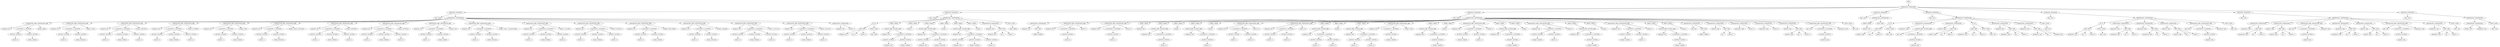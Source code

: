 digraph {
	Node0 [label=RAIZ]
	Node1 [label="ETIQUETAS | ETIQUETAS"]
	Node0 -> Node1
	Node2 [label="ETIQUETA | ETIQUETA"]
	Node1 -> Node2
	Node3 [label="iden | main"]
	Node2 -> Node3
	Node4 [label="SENTENCIAS | SENTENCIAS"]
	Node2 -> Node4
	Node5 [label="ASIGNACION_ARR | ASIGNACION_ARR"]
	Node4 -> Node5
	Node6 [label="temporal | $t1"]
	Node5 -> Node6
	Node7 [label="L_ACCESOS | L_ACCESOS"]
	Node5 -> Node7
	Node8 [label="ACCESO | ACCESO"]
	Node7 -> Node8
	Node9 [label="entero | 0"]
	Node8 -> Node9
	Node10 [label="ACCESO | ACCESO"]
	Node7 -> Node10
	Node11 [label="string | nombre"]
	Node10 -> Node11
	Node12 [label="string2 | Hugo"]
	Node5 -> Node12
	Node13 [label="ASIGNACION_ARR | ASIGNACION_ARR"]
	Node4 -> Node13
	Node14 [label="temporal | $t1"]
	Node13 -> Node14
	Node15 [label="L_ACCESOS | L_ACCESOS"]
	Node13 -> Node15
	Node16 [label="ACCESO | ACCESO"]
	Node15 -> Node16
	Node17 [label="entero | 0"]
	Node16 -> Node17
	Node18 [label="ACCESO | ACCESO"]
	Node15 -> Node18
	Node19 [label="string | direccion"]
	Node18 -> Node19
	Node20 [label="string2 | zona 4"]
	Node13 -> Node20
	Node21 [label="ASIGNACION_ARR | ASIGNACION_ARR"]
	Node4 -> Node21
	Node22 [label="temporal | $t1"]
	Node21 -> Node22
	Node23 [label="L_ACCESOS | L_ACCESOS"]
	Node21 -> Node23
	Node24 [label="ACCESO | ACCESO"]
	Node23 -> Node24
	Node25 [label="entero | 0"]
	Node24 -> Node25
	Node26 [label="ACCESO | ACCESO"]
	Node23 -> Node26
	Node27 [label="string | telefono"]
	Node26 -> Node27
	Node28 [label="ACCESO | ACCESO"]
	Node23 -> Node28
	Node29 [label="entero | 0"]
	Node28 -> Node29
	Node30 [label="entero | 56457854"]
	Node21 -> Node30
	Node31 [label="ASIGNACION_ARR | ASIGNACION_ARR"]
	Node4 -> Node31
	Node32 [label="temporal | $t1"]
	Node31 -> Node32
	Node33 [label="L_ACCESOS | L_ACCESOS"]
	Node31 -> Node33
	Node34 [label="ACCESO | ACCESO"]
	Node33 -> Node34
	Node35 [label="entero | 0"]
	Node34 -> Node35
	Node36 [label="ACCESO | ACCESO"]
	Node33 -> Node36
	Node37 [label="string | telefono"]
	Node36 -> Node37
	Node38 [label="ACCESO | ACCESO"]
	Node33 -> Node38
	Node39 [label="entero | 0"]
	Node38 -> Node39
	Node40 [label="entero | 45784565"]
	Node31 -> Node40
	Node41 [label="ASIGNACION_ARR | ASIGNACION_ARR"]
	Node4 -> Node41
	Node42 [label="temporal | $t1"]
	Node41 -> Node42
	Node43 [label="L_ACCESOS | L_ACCESOS"]
	Node41 -> Node43
	Node44 [label="ACCESO | ACCESO"]
	Node43 -> Node44
	Node45 [label="entero | 1"]
	Node44 -> Node45
	Node46 [label="ACCESO | ACCESO"]
	Node43 -> Node46
	Node47 [label="string | nombre"]
	Node46 -> Node47
	Node48 [label="string2 | Paco"]
	Node41 -> Node48
	Node49 [label="ASIGNACION_ARR | ASIGNACION_ARR"]
	Node4 -> Node49
	Node50 [label="temporal | $t1"]
	Node49 -> Node50
	Node51 [label="L_ACCESOS | L_ACCESOS"]
	Node49 -> Node51
	Node52 [label="ACCESO | ACCESO"]
	Node51 -> Node52
	Node53 [label="entero | 1"]
	Node52 -> Node53
	Node54 [label="ACCESO | ACCESO"]
	Node51 -> Node54
	Node55 [label="string | direccion"]
	Node54 -> Node55
	Node56 [label="string2 | zona 8, villa nueva"]
	Node49 -> Node56
	Node57 [label="ASIGNACION_ARR | ASIGNACION_ARR"]
	Node4 -> Node57
	Node58 [label="temporal | $t1"]
	Node57 -> Node58
	Node59 [label="L_ACCESOS | L_ACCESOS"]
	Node57 -> Node59
	Node60 [label="ACCESO | ACCESO"]
	Node59 -> Node60
	Node61 [label="entero | 1"]
	Node60 -> Node61
	Node62 [label="ACCESO | ACCESO"]
	Node59 -> Node62
	Node63 [label="string | telefono"]
	Node62 -> Node63
	Node64 [label="ACCESO | ACCESO"]
	Node59 -> Node64
	Node65 [label="entero | 0"]
	Node64 -> Node65
	Node66 [label="entero | 56412854"]
	Node57 -> Node66
	Node67 [label="ASIGNACION_ARR | ASIGNACION_ARR"]
	Node4 -> Node67
	Node68 [label="temporal | $t1"]
	Node67 -> Node68
	Node69 [label="L_ACCESOS | L_ACCESOS"]
	Node67 -> Node69
	Node70 [label="ACCESO | ACCESO"]
	Node69 -> Node70
	Node71 [label="entero | 1"]
	Node70 -> Node71
	Node72 [label="ACCESO | ACCESO"]
	Node69 -> Node72
	Node73 [label="string | telefono"]
	Node72 -> Node73
	Node74 [label="ACCESO | ACCESO"]
	Node69 -> Node74
	Node75 [label="entero | 0"]
	Node74 -> Node75
	Node76 [label="entero | 45784125"]
	Node67 -> Node76
	Node77 [label="ASIGNACION_ARR | ASIGNACION_ARR"]
	Node4 -> Node77
	Node78 [label="temporal | $t1"]
	Node77 -> Node78
	Node79 [label="L_ACCESOS | L_ACCESOS"]
	Node77 -> Node79
	Node80 [label="ACCESO | ACCESO"]
	Node79 -> Node80
	Node81 [label="entero | 2"]
	Node80 -> Node81
	Node82 [label="ACCESO | ACCESO"]
	Node79 -> Node82
	Node83 [label="string | nombre"]
	Node82 -> Node83
	Node84 [label="string2 | Luis"]
	Node77 -> Node84
	Node85 [label="ASIGNACION_ARR | ASIGNACION_ARR"]
	Node4 -> Node85
	Node86 [label="temporal | $t1"]
	Node85 -> Node86
	Node87 [label="L_ACCESOS | L_ACCESOS"]
	Node85 -> Node87
	Node88 [label="ACCESO | ACCESO"]
	Node87 -> Node88
	Node89 [label="entero | 2"]
	Node88 -> Node89
	Node90 [label="ACCESO | ACCESO"]
	Node87 -> Node90
	Node91 [label="string | direccion"]
	Node90 -> Node91
	Node92 [label="string2 | zona 1, San Jose Pinula "]
	Node85 -> Node92
	Node93 [label="ASIGNACION_ARR | ASIGNACION_ARR"]
	Node4 -> Node93
	Node94 [label="temporal | $t1"]
	Node93 -> Node94
	Node95 [label="L_ACCESOS | L_ACCESOS"]
	Node93 -> Node95
	Node96 [label="ACCESO | ACCESO"]
	Node95 -> Node96
	Node97 [label="entero | 2"]
	Node96 -> Node97
	Node98 [label="ACCESO | ACCESO"]
	Node95 -> Node98
	Node99 [label="string | telefono"]
	Node98 -> Node99
	Node100 [label="ACCESO | ACCESO"]
	Node95 -> Node100
	Node101 [label="entero | 0"]
	Node100 -> Node101
	Node102 [label="entero | 12412854"]
	Node93 -> Node102
	Node103 [label="ASIGNACION_ARR | ASIGNACION_ARR"]
	Node4 -> Node103
	Node104 [label="temporal | $t1"]
	Node103 -> Node104
	Node105 [label="L_ACCESOS | L_ACCESOS"]
	Node103 -> Node105
	Node106 [label="ACCESO | ACCESO"]
	Node105 -> Node106
	Node107 [label="entero | 2"]
	Node106 -> Node107
	Node108 [label="ACCESO | ACCESO"]
	Node105 -> Node108
	Node109 [label="string | telefono"]
	Node108 -> Node109
	Node110 [label="ACCESO | ACCESO"]
	Node105 -> Node110
	Node111 [label="entero | 0"]
	Node110 -> Node111
	Node112 [label="entero | 45784125"]
	Node103 -> Node112
	Node113 [label="ASIGNACION_ARR | ASIGNACION_ARR"]
	Node4 -> Node113
	Node114 [label="temporal | $t1"]
	Node113 -> Node114
	Node115 [label="L_ACCESOS | L_ACCESOS"]
	Node113 -> Node115
	Node116 [label="ACCESO | ACCESO"]
	Node115 -> Node116
	Node117 [label="entero | 3"]
	Node116 -> Node117
	Node118 [label="ACCESO | ACCESO"]
	Node115 -> Node118
	Node119 [label="string | nombre"]
	Node118 -> Node119
	Node120 [label="string2 | Peter Parker"]
	Node113 -> Node120
	Node121 [label="ASIGNACION_ARR | ASIGNACION_ARR"]
	Node4 -> Node121
	Node122 [label="temporal | $t1"]
	Node121 -> Node122
	Node123 [label="L_ACCESOS | L_ACCESOS"]
	Node121 -> Node123
	Node124 [label="ACCESO | ACCESO"]
	Node123 -> Node124
	Node125 [label="entero | 3"]
	Node124 -> Node125
	Node126 [label="ACCESO | ACCESO"]
	Node123 -> Node126
	Node127 [label="string | direccion"]
	Node126 -> Node127
	Node128 [label="string2 | Petapolis"]
	Node121 -> Node128
	Node129 [label="ASIGNACION_ARR | ASIGNACION_ARR"]
	Node4 -> Node129
	Node130 [label="temporal | $t1"]
	Node129 -> Node130
	Node131 [label="L_ACCESOS | L_ACCESOS"]
	Node129 -> Node131
	Node132 [label="ACCESO | ACCESO"]
	Node131 -> Node132
	Node133 [label="entero | 3"]
	Node132 -> Node133
	Node134 [label="ACCESO | ACCESO"]
	Node131 -> Node134
	Node135 [label="string | telefono"]
	Node134 -> Node135
	Node136 [label="ACCESO | ACCESO"]
	Node131 -> Node136
	Node137 [label="entero | 0"]
	Node136 -> Node137
	Node138 [label="entero | 12412124"]
	Node129 -> Node138
	Node139 [label="ASIGNACION_ARR | ASIGNACION_ARR"]
	Node4 -> Node139
	Node140 [label="temporal | $t1"]
	Node139 -> Node140
	Node141 [label="L_ACCESOS | L_ACCESOS"]
	Node139 -> Node141
	Node142 [label="ACCESO | ACCESO"]
	Node141 -> Node142
	Node143 [label="entero | 3"]
	Node142 -> Node143
	Node144 [label="ACCESO | ACCESO"]
	Node141 -> Node144
	Node145 [label="string | telefono"]
	Node144 -> Node145
	Node146 [label="ACCESO | ACCESO"]
	Node141 -> Node146
	Node147 [label="entero | 0"]
	Node146 -> Node147
	Node148 [label="entero | 45124125"]
	Node139 -> Node148
	Node149 [label="ASIGNACION | ASIGNACION"]
	Node4 -> Node149
	Node150 [label="temporal | $t2"]
	Node149 -> Node150
	Node151 [label="entero | 0"]
	Node149 -> Node151
	Node152 [label="ETIQUETA | ETIQUETA"]
	Node1 -> Node152
	Node153 [label="iden | while0"]
	Node152 -> Node153
	Node154 [label="SENTENCIAS | SENTENCIAS"]
	Node152 -> Node154
	Node155 [label="IF | IF"]
	Node154 -> Node155
	Node156 [label="EXP | EXP"]
	Node155 -> Node156
	Node157 [label="temporal | $t2"]
	Node156 -> Node157
	Node158 [label="op | >="]
	Node156 -> Node158
	Node159 [label="entero | 4"]
	Node156 -> Node159
	Node160 [label="GOTO | GOTO"]
	Node155 -> Node160
	Node161 [label="iden | end0"]
	Node160 -> Node161
	Node162 [label="PRINT | PRINT"]
	Node154 -> Node162
	Node163 [label="ACCESO_ARR | ACCESO_ARR"]
	Node162 -> Node163
	Node164 [label="temporal | $t1"]
	Node163 -> Node164
	Node165 [label="L_ACCESOS | L_ACCESOS"]
	Node163 -> Node165
	Node166 [label="ACCESO | ACCESO"]
	Node165 -> Node166
	Node167 [label="temporal | $t2"]
	Node166 -> Node167
	Node168 [label="ACCESO | ACCESO"]
	Node165 -> Node168
	Node169 [label="string2 | nombre"]
	Node168 -> Node169
	Node170 [label="PRINT | PRINT"]
	Node154 -> Node170
	Node171 [label="string2 | ,"]
	Node170 -> Node171
	Node172 [label="PRINT | PRINT"]
	Node154 -> Node172
	Node173 [label="ACCESO_ARR | ACCESO_ARR"]
	Node172 -> Node173
	Node174 [label="temporal | $t1"]
	Node173 -> Node174
	Node175 [label="L_ACCESOS | L_ACCESOS"]
	Node173 -> Node175
	Node176 [label="ACCESO | ACCESO"]
	Node175 -> Node176
	Node177 [label="temporal | $t2"]
	Node176 -> Node177
	Node178 [label="ACCESO | ACCESO"]
	Node175 -> Node178
	Node179 [label="string2 | direccion"]
	Node178 -> Node179
	Node180 [label="PRINT | PRINT"]
	Node154 -> Node180
	Node181 [label="string2 | ,"]
	Node180 -> Node181
	Node182 [label="PRINT | PRINT"]
	Node154 -> Node182
	Node183 [label="ACCESO_ARR | ACCESO_ARR"]
	Node182 -> Node183
	Node184 [label="temporal | $t1"]
	Node183 -> Node184
	Node185 [label="L_ACCESOS | L_ACCESOS"]
	Node183 -> Node185
	Node186 [label="ACCESO | ACCESO"]
	Node185 -> Node186
	Node187 [label="temporal | $t2"]
	Node186 -> Node187
	Node188 [label="ACCESO | ACCESO"]
	Node185 -> Node188
	Node189 [label="string2 | telefono"]
	Node188 -> Node189
	Node190 [label="ACCESO | ACCESO"]
	Node185 -> Node190
	Node191 [label="entero | 0"]
	Node190 -> Node191
	Node192 [label="PRINT | PRINT"]
	Node154 -> Node192
	Node193 [label="string2 | \n"]
	Node192 -> Node193
	Node194 [label="ASIGNACION | ASIGNACION"]
	Node154 -> Node194
	Node195 [label="temporal | $t2"]
	Node194 -> Node195
	Node196 [label="EXP | EXP"]
	Node194 -> Node196
	Node197 [label="temporal | $t2"]
	Node196 -> Node197
	Node198 [label="op | +"]
	Node196 -> Node198
	Node199 [label="entero | 1"]
	Node196 -> Node199
	Node200 [label="GOTO | GOTO"]
	Node154 -> Node200
	Node201 [label="iden | while0"]
	Node200 -> Node201
	Node202 [label="ETIQUETA | ETIQUETA"]
	Node1 -> Node202
	Node203 [label="iden | end0"]
	Node202 -> Node203
	Node204 [label="SENTENCIAS | SENTENCIAS"]
	Node202 -> Node204
	Node205 [label="ASIGNACION | ASIGNACION"]
	Node204 -> Node205
	Node206 [label="temporal | $t3"]
	Node205 -> Node206
	Node207 [label="EXP | EXP"]
	Node205 -> Node207
	Node208 [label="ARRAY | ARRAY"]
	Node207 -> Node208
	Node209 [label="ASIGNACION_ARR | ASIGNACION_ARR"]
	Node204 -> Node209
	Node210 [label="temporal | $t3"]
	Node209 -> Node210
	Node211 [label="L_ACCESOS | L_ACCESOS"]
	Node209 -> Node211
	Node212 [label="ACCESO | ACCESO"]
	Node211 -> Node212
	Node213 [label="entero | 0"]
	Node212 -> Node213
	Node214 [label="entero | 0"]
	Node209 -> Node214
	Node215 [label="ASIGNACION_ARR | ASIGNACION_ARR"]
	Node204 -> Node215
	Node216 [label="temporal | $t3"]
	Node215 -> Node216
	Node217 [label="L_ACCESOS | L_ACCESOS"]
	Node215 -> Node217
	Node218 [label="ACCESO | ACCESO"]
	Node217 -> Node218
	Node219 [label="entero | 1"]
	Node218 -> Node219
	Node220 [label="entero | 1"]
	Node215 -> Node220
	Node221 [label="PRINT | PRINT"]
	Node204 -> Node221
	Node222 [label="temporal | $t3"]
	Node221 -> Node222
	Node223 [label="PRINT | PRINT"]
	Node204 -> Node223
	Node224 [label="ACCESO_ARR | ACCESO_ARR"]
	Node223 -> Node224
	Node225 [label="temporal | $t3"]
	Node224 -> Node225
	Node226 [label="L_ACCESOS | L_ACCESOS"]
	Node224 -> Node226
	Node227 [label="ACCESO | ACCESO"]
	Node226 -> Node227
	Node228 [label="entero | 0"]
	Node227 -> Node228
	Node229 [label="PRINT | PRINT"]
	Node204 -> Node229
	Node230 [label="string2 | \n"]
	Node229 -> Node230
	Node231 [label="PRINT | PRINT"]
	Node204 -> Node231
	Node232 [label="ACCESO_ARR | ACCESO_ARR"]
	Node231 -> Node232
	Node233 [label="temporal | $t3"]
	Node232 -> Node233
	Node234 [label="L_ACCESOS | L_ACCESOS"]
	Node232 -> Node234
	Node235 [label="ACCESO | ACCESO"]
	Node234 -> Node235
	Node236 [label="entero | 1"]
	Node235 -> Node236
	Node237 [label="PRINT | PRINT"]
	Node204 -> Node237
	Node238 [label="string2 | \n"]
	Node237 -> Node238
	Node239 [label="ASIGNACION_ARR | ASIGNACION_ARR"]
	Node204 -> Node239
	Node240 [label="temporal | $t3"]
	Node239 -> Node240
	Node241 [label="L_ACCESOS | L_ACCESOS"]
	Node239 -> Node241
	Node242 [label="ACCESO | ACCESO"]
	Node241 -> Node242
	Node243 [label="entero | 1"]
	Node242 -> Node243
	Node244 [label="ACCESO | ACCESO"]
	Node241 -> Node244
	Node245 [label="entero | 0"]
	Node244 -> Node245
	Node246 [label="entero | 10"]
	Node239 -> Node246
	Node247 [label="ASIGNACION_ARR | ASIGNACION_ARR"]
	Node204 -> Node247
	Node248 [label="temporal | $t3"]
	Node247 -> Node248
	Node249 [label="L_ACCESOS | L_ACCESOS"]
	Node247 -> Node249
	Node250 [label="ACCESO | ACCESO"]
	Node249 -> Node250
	Node251 [label="entero | 2"]
	Node250 -> Node251
	Node252 [label="ACCESO | ACCESO"]
	Node249 -> Node252
	Node253 [label="entero | 0"]
	Node252 -> Node253
	Node254 [label="entero | 20"]
	Node247 -> Node254
	Node255 [label="PRINT | PRINT"]
	Node204 -> Node255
	Node256 [label="ACCESO_ARR | ACCESO_ARR"]
	Node255 -> Node256
	Node257 [label="temporal | $t3"]
	Node256 -> Node257
	Node258 [label="L_ACCESOS | L_ACCESOS"]
	Node256 -> Node258
	Node259 [label="ACCESO | ACCESO"]
	Node258 -> Node259
	Node260 [label="entero | 2"]
	Node259 -> Node260
	Node261 [label="ACCESO | ACCESO"]
	Node258 -> Node261
	Node262 [label="entero | 0"]
	Node261 -> Node262
	Node263 [label="PRINT | PRINT"]
	Node204 -> Node263
	Node264 [label="string2 | \n"]
	Node263 -> Node264
	Node265 [label="PRINT | PRINT"]
	Node204 -> Node265
	Node266 [label="ACCESO_ARR | ACCESO_ARR"]
	Node265 -> Node266
	Node267 [label="temporal | $t3"]
	Node266 -> Node267
	Node268 [label="L_ACCESOS | L_ACCESOS"]
	Node266 -> Node268
	Node269 [label="ACCESO | ACCESO"]
	Node268 -> Node269
	Node270 [label="entero | 1"]
	Node269 -> Node270
	Node271 [label="ACCESO | ACCESO"]
	Node268 -> Node271
	Node272 [label="entero | 3"]
	Node271 -> Node272
	Node273 [label="ASIGNACION_ARR | ASIGNACION_ARR"]
	Node204 -> Node273
	Node274 [label="temporal | $t3"]
	Node273 -> Node274
	Node275 [label="L_ACCESOS | L_ACCESOS"]
	Node273 -> Node275
	Node276 [label="ACCESO | ACCESO"]
	Node275 -> Node276
	Node277 [label="string2 | nombre"]
	Node276 -> Node277
	Node278 [label="string2 | Carla"]
	Node273 -> Node278
	Node279 [label="PRINT | PRINT"]
	Node204 -> Node279
	Node280 [label="ACCESO_ARR | ACCESO_ARR"]
	Node279 -> Node280
	Node281 [label="temporal | $t3"]
	Node280 -> Node281
	Node282 [label="L_ACCESOS | L_ACCESOS"]
	Node280 -> Node282
	Node283 [label="ACCESO | ACCESO"]
	Node282 -> Node283
	Node284 [label="string2 | nombre"]
	Node283 -> Node284
	Node285 [label="PRINT | PRINT"]
	Node204 -> Node285
	Node286 [label="string2 | \n"]
	Node285 -> Node286
	Node287 [label="ASIGNACION_ARR | ASIGNACION_ARR"]
	Node204 -> Node287
	Node288 [label="temporal | $t3"]
	Node287 -> Node288
	Node289 [label="L_ACCESOS | L_ACCESOS"]
	Node287 -> Node289
	Node290 [label="ACCESO | ACCESO"]
	Node289 -> Node290
	Node291 [label="string2 | nombre"]
	Node290 -> Node291
	Node292 [label="ACCESO | ACCESO"]
	Node289 -> Node292
	Node293 [label="entero | 4"]
	Node292 -> Node293
	Node294 [label="string2 | o"]
	Node287 -> Node294
	Node295 [label="PRINT | PRINT"]
	Node204 -> Node295
	Node296 [label="ACCESO_ARR | ACCESO_ARR"]
	Node295 -> Node296
	Node297 [label="temporal | $t3"]
	Node296 -> Node297
	Node298 [label="L_ACCESOS | L_ACCESOS"]
	Node296 -> Node298
	Node299 [label="ACCESO | ACCESO"]
	Node298 -> Node299
	Node300 [label="string2 | nombre"]
	Node299 -> Node300
	Node301 [label="PRINT | PRINT"]
	Node204 -> Node301
	Node302 [label="string2 | \n"]
	Node301 -> Node302
	Node303 [label="ASIGNACION_ARR | ASIGNACION_ARR"]
	Node204 -> Node303
	Node304 [label="temporal | $t3"]
	Node303 -> Node304
	Node305 [label="L_ACCESOS | L_ACCESOS"]
	Node303 -> Node305
	Node306 [label="ACCESO | ACCESO"]
	Node305 -> Node306
	Node307 [label="string2 | nombre"]
	Node306 -> Node307
	Node308 [label="ACCESO | ACCESO"]
	Node305 -> Node308
	Node309 [label="entero | 5"]
	Node308 -> Node309
	Node310 [label="string2 | s"]
	Node303 -> Node310
	Node311 [label="PRINT | PRINT"]
	Node204 -> Node311
	Node312 [label="ACCESO_ARR | ACCESO_ARR"]
	Node311 -> Node312
	Node313 [label="temporal | $t3"]
	Node312 -> Node313
	Node314 [label="L_ACCESOS | L_ACCESOS"]
	Node312 -> Node314
	Node315 [label="ACCESO | ACCESO"]
	Node314 -> Node315
	Node316 [label="string2 | nombre"]
	Node315 -> Node316
	Node317 [label="PRINT | PRINT"]
	Node204 -> Node317
	Node318 [label="string2 | \n"]
	Node317 -> Node318
	Node319 [label="ASIGNACION_ARR | ASIGNACION_ARR"]
	Node204 -> Node319
	Node320 [label="temporal | $t3"]
	Node319 -> Node320
	Node321 [label="L_ACCESOS | L_ACCESOS"]
	Node319 -> Node321
	Node322 [label="ACCESO | ACCESO"]
	Node321 -> Node322
	Node323 [label="string2 | nombre"]
	Node322 -> Node323
	Node324 [label="ACCESO | ACCESO"]
	Node321 -> Node324
	Node325 [label="entero | 7"]
	Node324 -> Node325
	Node326 [label="string2 | s"]
	Node319 -> Node326
	Node327 [label="PRINT | PRINT"]
	Node204 -> Node327
	Node328 [label="ACCESO_ARR | ACCESO_ARR"]
	Node327 -> Node328
	Node329 [label="temporal | $t3"]
	Node328 -> Node329
	Node330 [label="L_ACCESOS | L_ACCESOS"]
	Node328 -> Node330
	Node331 [label="ACCESO | ACCESO"]
	Node330 -> Node331
	Node332 [label="string2 | nombre"]
	Node331 -> Node332
	Node333 [label="PRINT | PRINT"]
	Node204 -> Node333
	Node334 [label="string2 | \n"]
	Node333 -> Node334
	Node335 [label="ASIGNACION | ASIGNACION"]
	Node204 -> Node335
	Node336 [label="pila | $s0"]
	Node335 -> Node336
	Node337 [label="EXP | EXP"]
	Node335 -> Node337
	Node338 [label="ARRAY | ARRAY"]
	Node337 -> Node338
	Node339 [label="ASIGNACION | ASIGNACION"]
	Node204 -> Node339
	Node340 [label="puntero | $sp"]
	Node339 -> Node340
	Node341 [label="EXP | EXP"]
	Node339 -> Node341
	Node342 [label="op | -"]
	Node341 -> Node342
	Node343 [label="entero | 1"]
	Node341 -> Node343
	Node344 [label="ASIGNACION | ASIGNACION"]
	Node204 -> Node344
	Node345 [label="parametro | $a0"]
	Node344 -> Node345
	Node346 [label="entero | 2"]
	Node344 -> Node346
	Node347 [label="ASIGNACION | ASIGNACION"]
	Node204 -> Node347
	Node348 [label="parametro | $a1"]
	Node347 -> Node348
	Node349 [label="entero | 3"]
	Node347 -> Node349
	Node350 [label="ASIGNACION | ASIGNACION"]
	Node204 -> Node350
	Node351 [label="puntero | $sp"]
	Node350 -> Node351
	Node352 [label="EXP | EXP"]
	Node350 -> Node352
	Node353 [label="puntero | $sp"]
	Node352 -> Node353
	Node354 [label="op | +"]
	Node352 -> Node354
	Node355 [label="entero | 1"]
	Node352 -> Node355
	Node356 [label="ASIGNACION_ARR | ASIGNACION_ARR"]
	Node204 -> Node356
	Node357 [label="pila | $s0"]
	Node356 -> Node357
	Node358 [label="L_ACCESOS | L_ACCESOS"]
	Node356 -> Node358
	Node359 [label="ACCESO | ACCESO"]
	Node358 -> Node359
	Node360 [label="puntero | $sp"]
	Node359 -> Node360
	Node361 [label="parametro | $a0"]
	Node356 -> Node361
	Node362 [label="GOTO | GOTO"]
	Node204 -> Node362
	Node363 [label="iden | ack"]
	Node362 -> Node363
	Node364 [label="ETIQUETA | ETIQUETA"]
	Node1 -> Node364
	Node365 [label="iden | ret0"]
	Node364 -> Node365
	Node366 [label="SENTENCIAS | SENTENCIAS"]
	Node364 -> Node366
	Node367 [label="PRINT | PRINT"]
	Node366 -> Node367
	Node368 [label="devfunc | $v0"]
	Node367 -> Node368
	Node369 [label="EXIT | EXIT"]
	Node366 -> Node369
	Node370 [label="ETIQUETA | ETIQUETA"]
	Node1 -> Node370
	Node371 [label="iden | ack"]
	Node370 -> Node371
	Node372 [label="SENTENCIAS | SENTENCIAS"]
	Node370 -> Node372
	Node373 [label="IF | IF"]
	Node372 -> Node373
	Node374 [label="EXP | EXP"]
	Node373 -> Node374
	Node375 [label="puntero | $sp"]
	Node374 -> Node375
	Node376 [label="op | <"]
	Node374 -> Node376
	Node377 [label="entero | 0"]
	Node374 -> Node377
	Node378 [label="GOTO | GOTO"]
	Node373 -> Node378
	Node379 [label="iden | ret3"]
	Node378 -> Node379
	Node380 [label="ASIGNACION | ASIGNACION"]
	Node372 -> Node380
	Node381 [label="parametro | $a0"]
	Node380 -> Node381
	Node382 [label="ACCESO_ARR | ACCESO_ARR"]
	Node380 -> Node382
	Node383 [label="pila | $s0"]
	Node382 -> Node383
	Node384 [label="L_ACCESOS | L_ACCESOS"]
	Node382 -> Node384
	Node385 [label="ACCESO | ACCESO"]
	Node384 -> Node385
	Node386 [label="puntero | $sp"]
	Node385 -> Node386
	Node387 [label="ASIGNACION | ASIGNACION"]
	Node372 -> Node387
	Node388 [label="puntero | $sp"]
	Node387 -> Node388
	Node389 [label="EXP | EXP"]
	Node387 -> Node389
	Node390 [label="puntero | $sp"]
	Node389 -> Node390
	Node391 [label="op | -"]
	Node389 -> Node391
	Node392 [label="entero | 1"]
	Node389 -> Node392
	Node393 [label="IF | IF"]
	Node372 -> Node393
	Node394 [label="EXP | EXP"]
	Node393 -> Node394
	Node395 [label="parametro | $a0"]
	Node394 -> Node395
	Node396 [label="op | !="]
	Node394 -> Node396
	Node397 [label="entero | 0"]
	Node394 -> Node397
	Node398 [label="GOTO | GOTO"]
	Node393 -> Node398
	Node399 [label="iden | ret1"]
	Node398 -> Node399
	Node400 [label="ASIGNACION | ASIGNACION"]
	Node372 -> Node400
	Node401 [label="temporal | $t4"]
	Node400 -> Node401
	Node402 [label="EXP | EXP"]
	Node400 -> Node402
	Node403 [label="parametro | $a0"]
	Node402 -> Node403
	Node404 [label="op | +"]
	Node402 -> Node404
	Node405 [label="entero | 1"]
	Node402 -> Node405
	Node406 [label="ASIGNACION | ASIGNACION"]
	Node372 -> Node406
	Node407 [label="parametro | $a1"]
	Node406 -> Node407
	Node408 [label="EXP | EXP"]
	Node406 -> Node408
	Node409 [label="parametro | $a1"]
	Node408 -> Node409
	Node410 [label="op | +"]
	Node408 -> Node410
	Node411 [label="temporal | $t4"]
	Node408 -> Node411
	Node412 [label="GOTO | GOTO"]
	Node372 -> Node412
	Node413 [label="iden | ack"]
	Node412 -> Node413
	Node414 [label="ETIQUETA | ETIQUETA"]
	Node1 -> Node414
	Node415 [label="iden | ret1"]
	Node414 -> Node415
	Node416 [label="SENTENCIAS | SENTENCIAS"]
	Node414 -> Node416
	Node417 [label="IF | IF"]
	Node416 -> Node417
	Node418 [label="EXP | EXP"]
	Node417 -> Node418
	Node419 [label="parametro | $a1"]
	Node418 -> Node419
	Node420 [label="op | !="]
	Node418 -> Node420
	Node421 [label="entero | 0"]
	Node418 -> Node421
	Node422 [label="GOTO | GOTO"]
	Node417 -> Node422
	Node423 [label="iden | ret2"]
	Node422 -> Node423
	Node424 [label="ASIGNACION | ASIGNACION"]
	Node416 -> Node424
	Node425 [label="parametro | $a1"]
	Node424 -> Node425
	Node426 [label="EXP | EXP"]
	Node424 -> Node426
	Node427 [label="parametro | $a1"]
	Node426 -> Node427
	Node428 [label="op | +"]
	Node426 -> Node428
	Node429 [label="entero | 1"]
	Node426 -> Node429
	Node430 [label="ASIGNACION | ASIGNACION"]
	Node416 -> Node430
	Node431 [label="parametro | $a0"]
	Node430 -> Node431
	Node432 [label="EXP | EXP"]
	Node430 -> Node432
	Node433 [label="parametro | $a0"]
	Node432 -> Node433
	Node434 [label="op | -"]
	Node432 -> Node434
	Node435 [label="entero | 1"]
	Node432 -> Node435
	Node436 [label="ASIGNACION | ASIGNACION"]
	Node416 -> Node436
	Node437 [label="puntero | $sp"]
	Node436 -> Node437
	Node438 [label="EXP | EXP"]
	Node436 -> Node438
	Node439 [label="puntero | $sp"]
	Node438 -> Node439
	Node440 [label="op | +"]
	Node438 -> Node440
	Node441 [label="entero | 1"]
	Node438 -> Node441
	Node442 [label="ASIGNACION_ARR | ASIGNACION_ARR"]
	Node416 -> Node442
	Node443 [label="pila | $s0"]
	Node442 -> Node443
	Node444 [label="L_ACCESOS | L_ACCESOS"]
	Node442 -> Node444
	Node445 [label="ACCESO | ACCESO"]
	Node444 -> Node445
	Node446 [label="puntero | $sp"]
	Node445 -> Node446
	Node447 [label="parametro | $a0"]
	Node442 -> Node447
	Node448 [label="GOTO | GOTO"]
	Node416 -> Node448
	Node449 [label="iden | ack"]
	Node448 -> Node449
	Node450 [label="ETIQUETA | ETIQUETA"]
	Node1 -> Node450
	Node451 [label="iden | ret2"]
	Node450 -> Node451
	Node452 [label="SENTENCIAS | SENTENCIAS"]
	Node450 -> Node452
	Node453 [label="ASIGNACION | ASIGNACION"]
	Node452 -> Node453
	Node454 [label="parametro | $a0"]
	Node453 -> Node454
	Node455 [label="EXP | EXP"]
	Node453 -> Node455
	Node456 [label="parametro | $a0"]
	Node455 -> Node456
	Node457 [label="op | -"]
	Node455 -> Node457
	Node458 [label="entero | 1"]
	Node455 -> Node458
	Node459 [label="ASIGNACION | ASIGNACION"]
	Node452 -> Node459
	Node460 [label="puntero | $sp"]
	Node459 -> Node460
	Node461 [label="EXP | EXP"]
	Node459 -> Node461
	Node462 [label="puntero | $sp"]
	Node461 -> Node462
	Node463 [label="op | +"]
	Node461 -> Node463
	Node464 [label="entero | 1"]
	Node461 -> Node464
	Node465 [label="ASIGNACION_ARR | ASIGNACION_ARR"]
	Node452 -> Node465
	Node466 [label="pila | $s0"]
	Node465 -> Node466
	Node467 [label="L_ACCESOS | L_ACCESOS"]
	Node465 -> Node467
	Node468 [label="ACCESO | ACCESO"]
	Node467 -> Node468
	Node469 [label="puntero | $sp"]
	Node468 -> Node469
	Node470 [label="parametro | $a0"]
	Node465 -> Node470
	Node471 [label="ASIGNACION | ASIGNACION"]
	Node452 -> Node471
	Node472 [label="parametro | $a0"]
	Node471 -> Node472
	Node473 [label="EXP | EXP"]
	Node471 -> Node473
	Node474 [label="parametro | $a0"]
	Node473 -> Node474
	Node475 [label="op | +"]
	Node473 -> Node475
	Node476 [label="entero | 1"]
	Node473 -> Node476
	Node477 [label="ASIGNACION | ASIGNACION"]
	Node452 -> Node477
	Node478 [label="puntero | $sp"]
	Node477 -> Node478
	Node479 [label="EXP | EXP"]
	Node477 -> Node479
	Node480 [label="puntero | $sp"]
	Node479 -> Node480
	Node481 [label="op | +"]
	Node479 -> Node481
	Node482 [label="entero | 1"]
	Node479 -> Node482
	Node483 [label="ASIGNACION_ARR | ASIGNACION_ARR"]
	Node452 -> Node483
	Node484 [label="pila | $s0"]
	Node483 -> Node484
	Node485 [label="L_ACCESOS | L_ACCESOS"]
	Node483 -> Node485
	Node486 [label="ACCESO | ACCESO"]
	Node485 -> Node486
	Node487 [label="puntero | $sp"]
	Node486 -> Node487
	Node488 [label="parametro | $a0"]
	Node483 -> Node488
	Node489 [label="ASIGNACION | ASIGNACION"]
	Node452 -> Node489
	Node490 [label="parametro | $a1"]
	Node489 -> Node490
	Node491 [label="EXP | EXP"]
	Node489 -> Node491
	Node492 [label="parametro | $a1"]
	Node491 -> Node492
	Node493 [label="op | -"]
	Node491 -> Node493
	Node494 [label="entero | 1"]
	Node491 -> Node494
	Node495 [label="GOTO | GOTO"]
	Node452 -> Node495
	Node496 [label="iden | ack"]
	Node495 -> Node496
	Node497 [label="ETIQUETA | ETIQUETA"]
	Node1 -> Node497
	Node498 [label="iden | ret3"]
	Node497 -> Node498
	Node499 [label="SENTENCIAS | SENTENCIAS"]
	Node497 -> Node499
	Node500 [label="ASIGNACION | ASIGNACION"]
	Node499 -> Node500
	Node501 [label="devfunc | $v0"]
	Node500 -> Node501
	Node502 [label="parametro | $a1"]
	Node500 -> Node502
	Node503 [label="GOTO | GOTO"]
	Node499 -> Node503
	Node504 [label="iden | ret0"]
	Node503 -> Node504
}

